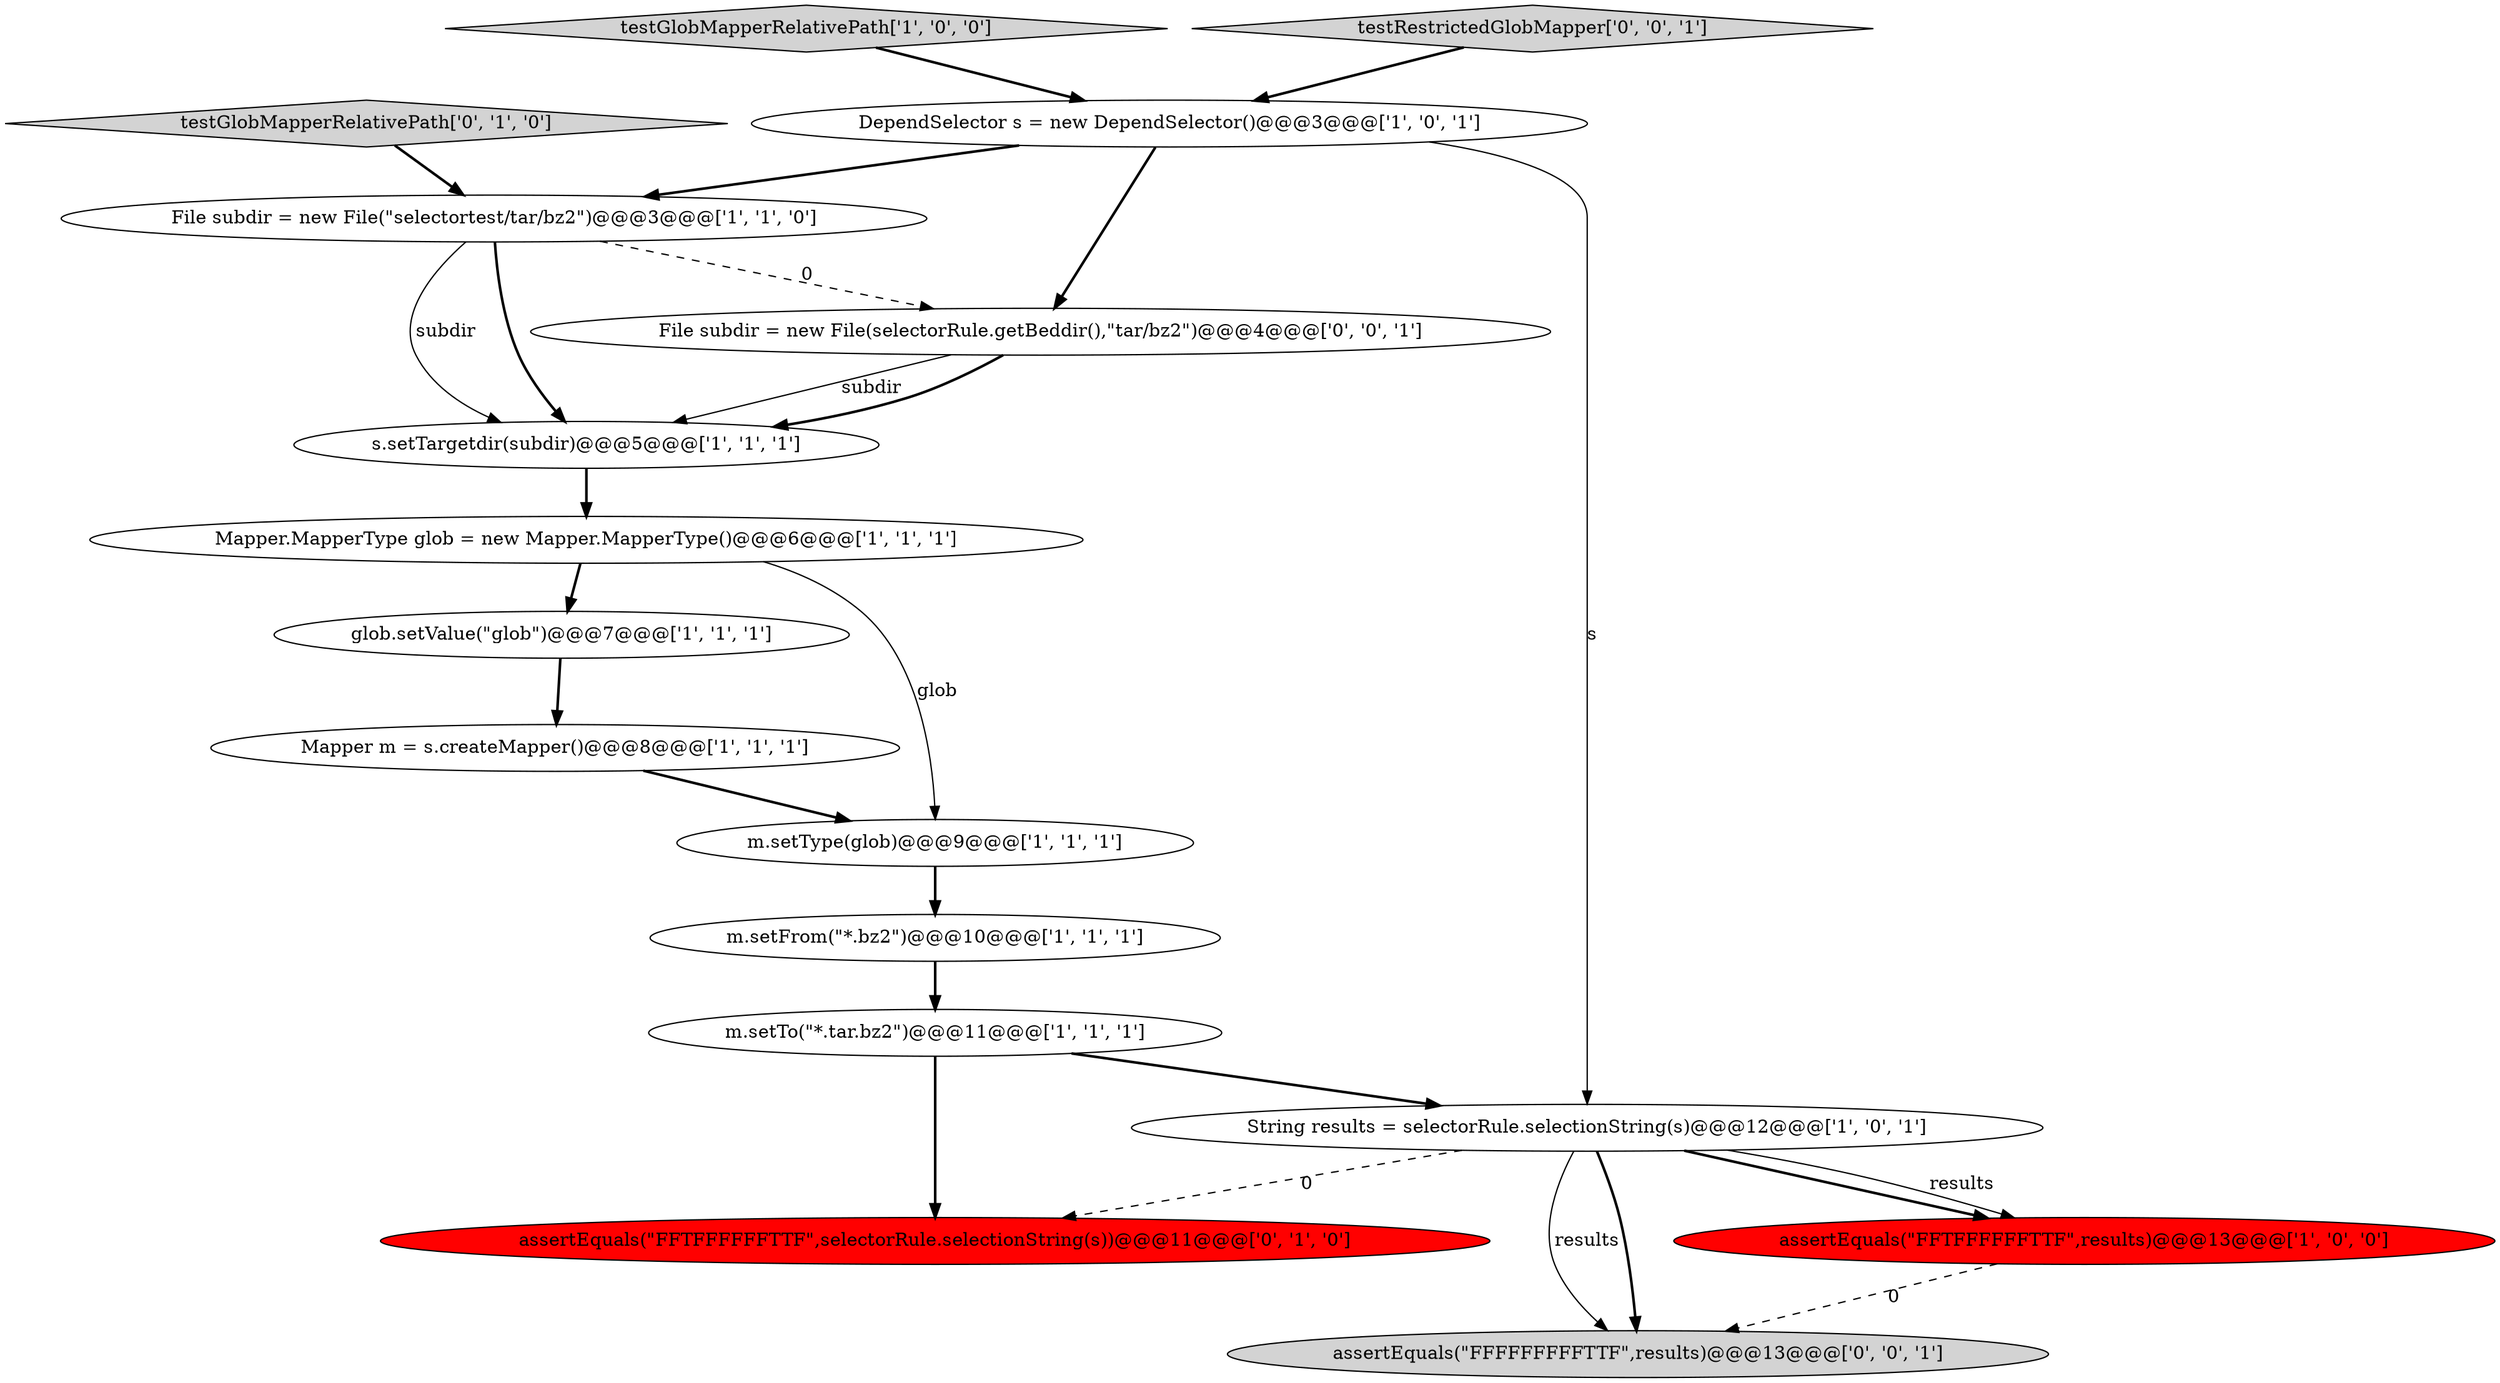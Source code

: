 digraph {
5 [style = filled, label = "testGlobMapperRelativePath['1', '0', '0']", fillcolor = lightgray, shape = diamond image = "AAA0AAABBB1BBB"];
0 [style = filled, label = "m.setTo(\"*.tar.bz2\")@@@11@@@['1', '1', '1']", fillcolor = white, shape = ellipse image = "AAA0AAABBB1BBB"];
1 [style = filled, label = "String results = selectorRule.selectionString(s)@@@12@@@['1', '0', '1']", fillcolor = white, shape = ellipse image = "AAA0AAABBB1BBB"];
7 [style = filled, label = "s.setTargetdir(subdir)@@@5@@@['1', '1', '1']", fillcolor = white, shape = ellipse image = "AAA0AAABBB1BBB"];
4 [style = filled, label = "m.setType(glob)@@@9@@@['1', '1', '1']", fillcolor = white, shape = ellipse image = "AAA0AAABBB1BBB"];
16 [style = filled, label = "testRestrictedGlobMapper['0', '0', '1']", fillcolor = lightgray, shape = diamond image = "AAA0AAABBB3BBB"];
2 [style = filled, label = "Mapper m = s.createMapper()@@@8@@@['1', '1', '1']", fillcolor = white, shape = ellipse image = "AAA0AAABBB1BBB"];
9 [style = filled, label = "glob.setValue(\"glob\")@@@7@@@['1', '1', '1']", fillcolor = white, shape = ellipse image = "AAA0AAABBB1BBB"];
13 [style = filled, label = "assertEquals(\"FFTFFFFFFTTF\",selectorRule.selectionString(s))@@@11@@@['0', '1', '0']", fillcolor = red, shape = ellipse image = "AAA1AAABBB2BBB"];
8 [style = filled, label = "m.setFrom(\"*.bz2\")@@@10@@@['1', '1', '1']", fillcolor = white, shape = ellipse image = "AAA0AAABBB1BBB"];
12 [style = filled, label = "testGlobMapperRelativePath['0', '1', '0']", fillcolor = lightgray, shape = diamond image = "AAA0AAABBB2BBB"];
14 [style = filled, label = "assertEquals(\"FFFFFFFFFTTF\",results)@@@13@@@['0', '0', '1']", fillcolor = lightgray, shape = ellipse image = "AAA0AAABBB3BBB"];
6 [style = filled, label = "DependSelector s = new DependSelector()@@@3@@@['1', '0', '1']", fillcolor = white, shape = ellipse image = "AAA0AAABBB1BBB"];
11 [style = filled, label = "File subdir = new File(\"selectortest/tar/bz2\")@@@3@@@['1', '1', '0']", fillcolor = white, shape = ellipse image = "AAA0AAABBB1BBB"];
15 [style = filled, label = "File subdir = new File(selectorRule.getBeddir(),\"tar/bz2\")@@@4@@@['0', '0', '1']", fillcolor = white, shape = ellipse image = "AAA0AAABBB3BBB"];
3 [style = filled, label = "assertEquals(\"FFTFFFFFFTTF\",results)@@@13@@@['1', '0', '0']", fillcolor = red, shape = ellipse image = "AAA1AAABBB1BBB"];
10 [style = filled, label = "Mapper.MapperType glob = new Mapper.MapperType()@@@6@@@['1', '1', '1']", fillcolor = white, shape = ellipse image = "AAA0AAABBB1BBB"];
15->7 [style = solid, label="subdir"];
0->13 [style = bold, label=""];
15->7 [style = bold, label=""];
11->7 [style = solid, label="subdir"];
7->10 [style = bold, label=""];
9->2 [style = bold, label=""];
11->15 [style = dashed, label="0"];
16->6 [style = bold, label=""];
12->11 [style = bold, label=""];
1->3 [style = bold, label=""];
6->1 [style = solid, label="s"];
2->4 [style = bold, label=""];
1->14 [style = solid, label="results"];
6->15 [style = bold, label=""];
1->13 [style = dashed, label="0"];
8->0 [style = bold, label=""];
5->6 [style = bold, label=""];
0->1 [style = bold, label=""];
6->11 [style = bold, label=""];
4->8 [style = bold, label=""];
1->14 [style = bold, label=""];
10->9 [style = bold, label=""];
3->14 [style = dashed, label="0"];
1->3 [style = solid, label="results"];
11->7 [style = bold, label=""];
10->4 [style = solid, label="glob"];
}

